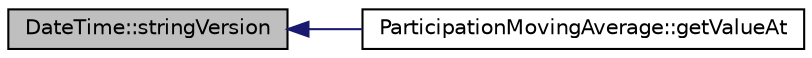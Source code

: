 digraph G
{
  edge [fontname="Helvetica",fontsize="10",labelfontname="Helvetica",labelfontsize="10"];
  node [fontname="Helvetica",fontsize="10",shape=record];
  rankdir=LR;
  Node1 [label="DateTime::stringVersion",height=0.2,width=0.4,color="black", fillcolor="grey75", style="filled" fontcolor="black"];
  Node1 -> Node2 [dir=back,color="midnightblue",fontsize="10",style="solid",fontname="Helvetica"];
  Node2 [label="ParticipationMovingAverage::getValueAt",height=0.2,width=0.4,color="black", fillcolor="white", style="filled",URL="$class_participation_moving_average.html#ab4fd3e5dda4bbbbf03355c3f5fcba627"];
}
